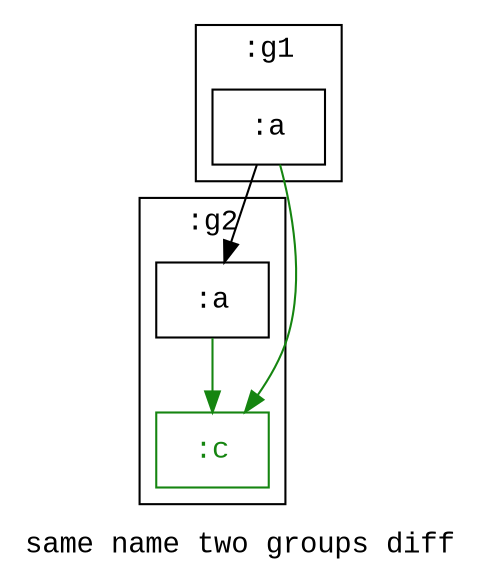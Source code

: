 digraph D {
    label="same name two groups diff";
    bgcolor="#ffffff";
    fontcolor="#000000";
    fontname="Courier New";
    
    subgraph cluster_node1 { /* :g1 */
        label=":g1";
        shape="rectangle";
        fontname="Courier New";
        
        node2 [color="#000000",fontcolor="#000000",fontname="Courier New",shape="rectangle",label=":a"]
    }
    
    subgraph cluster_node3 { /* :g2 */
        label=":g2";
        shape="rectangle";
        fontname="Courier New";
        
        node4 [color="#000000",fontcolor="#000000",fontname="Courier New",shape="rectangle",label=":a"]
        node5 [color="#158510",fontcolor="#158510",fontname="Courier New",shape="rectangle",label=":c"]
    }
    
    node2 -> node4 []
    node2 -> node5 [color="#158510",]
    node4 -> node5 [color="#158510",]
}
